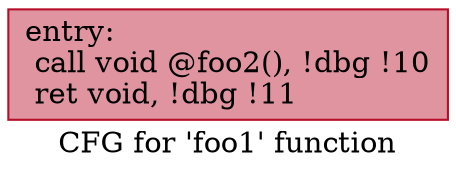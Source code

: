 digraph "CFG for 'foo1' function" {
	label="CFG for 'foo1' function";

	Node0xe6e0f0 [shape=record,color="#b70d28ff", style=filled, fillcolor="#b70d2870",label="{entry:\l  call void @foo2(), !dbg !10\l  ret void, !dbg !11\l}"];
}

